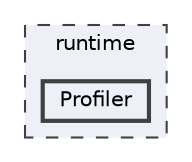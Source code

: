 digraph "runtime/Profiler"
{
 // LATEX_PDF_SIZE
  bgcolor="transparent";
  edge [fontname=Helvetica,fontsize=10,labelfontname=Helvetica,labelfontsize=10];
  node [fontname=Helvetica,fontsize=10,shape=box,height=0.2,width=0.4];
  compound=true
  subgraph clusterdir_cb031e414f281a658b23dddb30bb9d2c {
    graph [ bgcolor="#edf0f7", pencolor="grey25", label="runtime", fontname=Helvetica,fontsize=10 style="filled,dashed", URL="dir_cb031e414f281a658b23dddb30bb9d2c.html",tooltip=""]
  dir_99027b34907925940f1be16882eab99e [label="Profiler", fillcolor="#edf0f7", color="grey25", style="filled,bold", URL="dir_99027b34907925940f1be16882eab99e.html",tooltip=""];
  }
}
